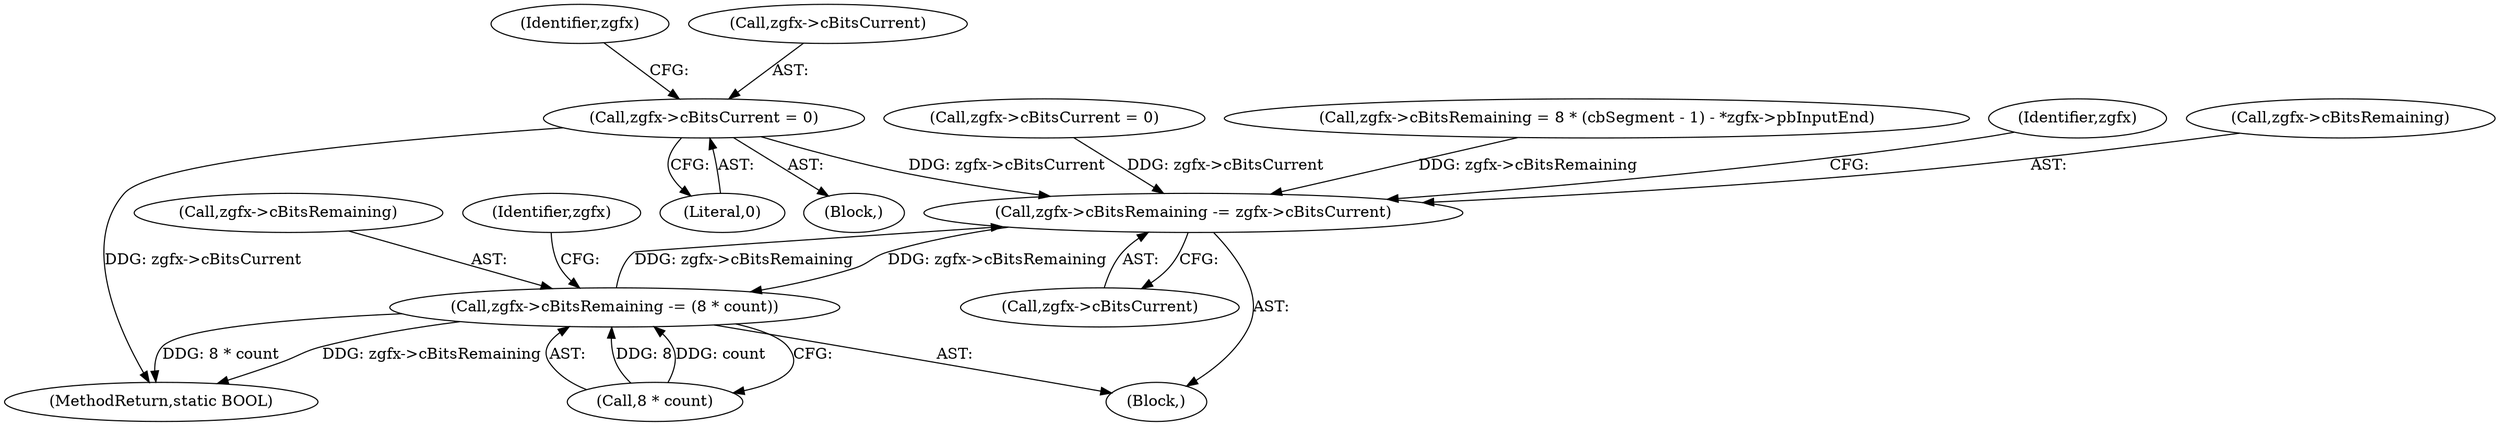 digraph "0_FreeRDP_17c363a5162fd4dc77b1df54e48d7bd9bf6b3be7_0@pointer" {
"1000206" [label="(Call,zgfx->cBitsCurrent = 0)"];
"1000445" [label="(Call,zgfx->cBitsRemaining -= zgfx->cBitsCurrent)"];
"1000486" [label="(Call,zgfx->cBitsRemaining -= (8 * count))"];
"1000109" [label="(Block,)"];
"1000501" [label="(MethodReturn,static BOOL)"];
"1000445" [label="(Call,zgfx->cBitsRemaining -= zgfx->cBitsCurrent)"];
"1000452" [label="(Call,zgfx->cBitsCurrent = 0)"];
"1000487" [label="(Call,zgfx->cBitsRemaining)"];
"1000213" [label="(Identifier,zgfx)"];
"1000192" [label="(Call,zgfx->cBitsRemaining = 8 * (cbSegment - 1) - *zgfx->pbInputEnd)"];
"1000495" [label="(Identifier,zgfx)"];
"1000454" [label="(Identifier,zgfx)"];
"1000486" [label="(Call,zgfx->cBitsRemaining -= (8 * count))"];
"1000449" [label="(Call,zgfx->cBitsCurrent)"];
"1000206" [label="(Call,zgfx->cBitsCurrent = 0)"];
"1000446" [label="(Call,zgfx->cBitsRemaining)"];
"1000490" [label="(Call,8 * count)"];
"1000436" [label="(Block,)"];
"1000207" [label="(Call,zgfx->cBitsCurrent)"];
"1000210" [label="(Literal,0)"];
"1000206" -> "1000109"  [label="AST: "];
"1000206" -> "1000210"  [label="CFG: "];
"1000207" -> "1000206"  [label="AST: "];
"1000210" -> "1000206"  [label="AST: "];
"1000213" -> "1000206"  [label="CFG: "];
"1000206" -> "1000501"  [label="DDG: zgfx->cBitsCurrent"];
"1000206" -> "1000445"  [label="DDG: zgfx->cBitsCurrent"];
"1000445" -> "1000436"  [label="AST: "];
"1000445" -> "1000449"  [label="CFG: "];
"1000446" -> "1000445"  [label="AST: "];
"1000449" -> "1000445"  [label="AST: "];
"1000454" -> "1000445"  [label="CFG: "];
"1000452" -> "1000445"  [label="DDG: zgfx->cBitsCurrent"];
"1000192" -> "1000445"  [label="DDG: zgfx->cBitsRemaining"];
"1000486" -> "1000445"  [label="DDG: zgfx->cBitsRemaining"];
"1000445" -> "1000486"  [label="DDG: zgfx->cBitsRemaining"];
"1000486" -> "1000436"  [label="AST: "];
"1000486" -> "1000490"  [label="CFG: "];
"1000487" -> "1000486"  [label="AST: "];
"1000490" -> "1000486"  [label="AST: "];
"1000495" -> "1000486"  [label="CFG: "];
"1000486" -> "1000501"  [label="DDG: 8 * count"];
"1000486" -> "1000501"  [label="DDG: zgfx->cBitsRemaining"];
"1000490" -> "1000486"  [label="DDG: 8"];
"1000490" -> "1000486"  [label="DDG: count"];
}
